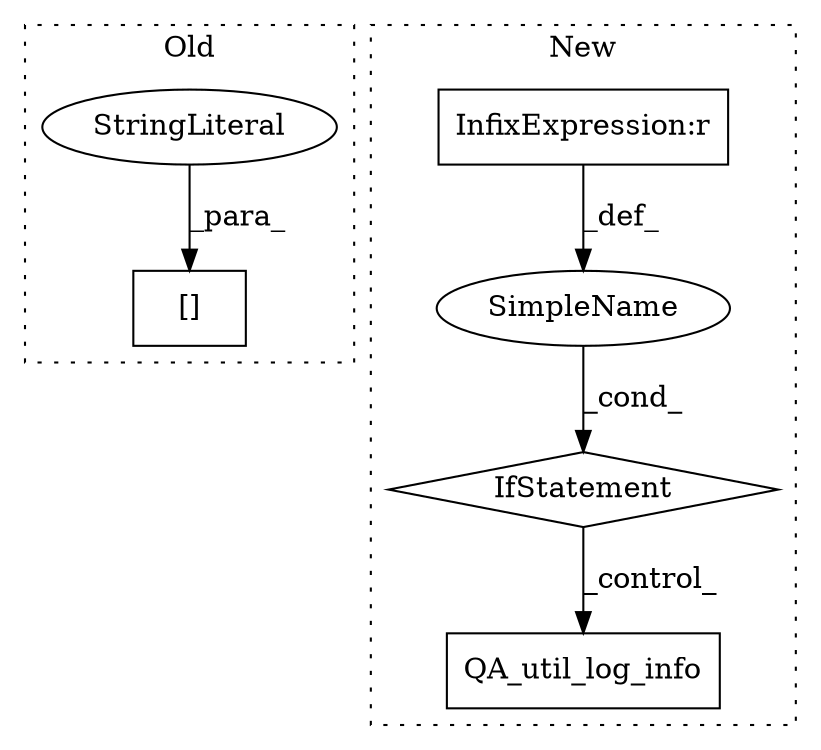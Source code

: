 digraph G {
subgraph cluster0 {
1 [label="[]" a="2" s="24790,24825" l="29,1" shape="box"];
3 [label="StringLiteral" a="45" s="24819" l="6" shape="ellipse"];
label = "Old";
style="dotted";
}
subgraph cluster1 {
2 [label="QA_util_log_info" a="32" s="24489,24556" l="17,1" shape="box"];
4 [label="IfStatement" a="25" s="24460,24475" l="4,2" shape="diamond"];
5 [label="SimpleName" a="42" s="" l="" shape="ellipse"];
6 [label="InfixExpression:r" a="27" s="24467" l="4" shape="box"];
label = "New";
style="dotted";
}
3 -> 1 [label="_para_"];
4 -> 2 [label="_control_"];
5 -> 4 [label="_cond_"];
6 -> 5 [label="_def_"];
}